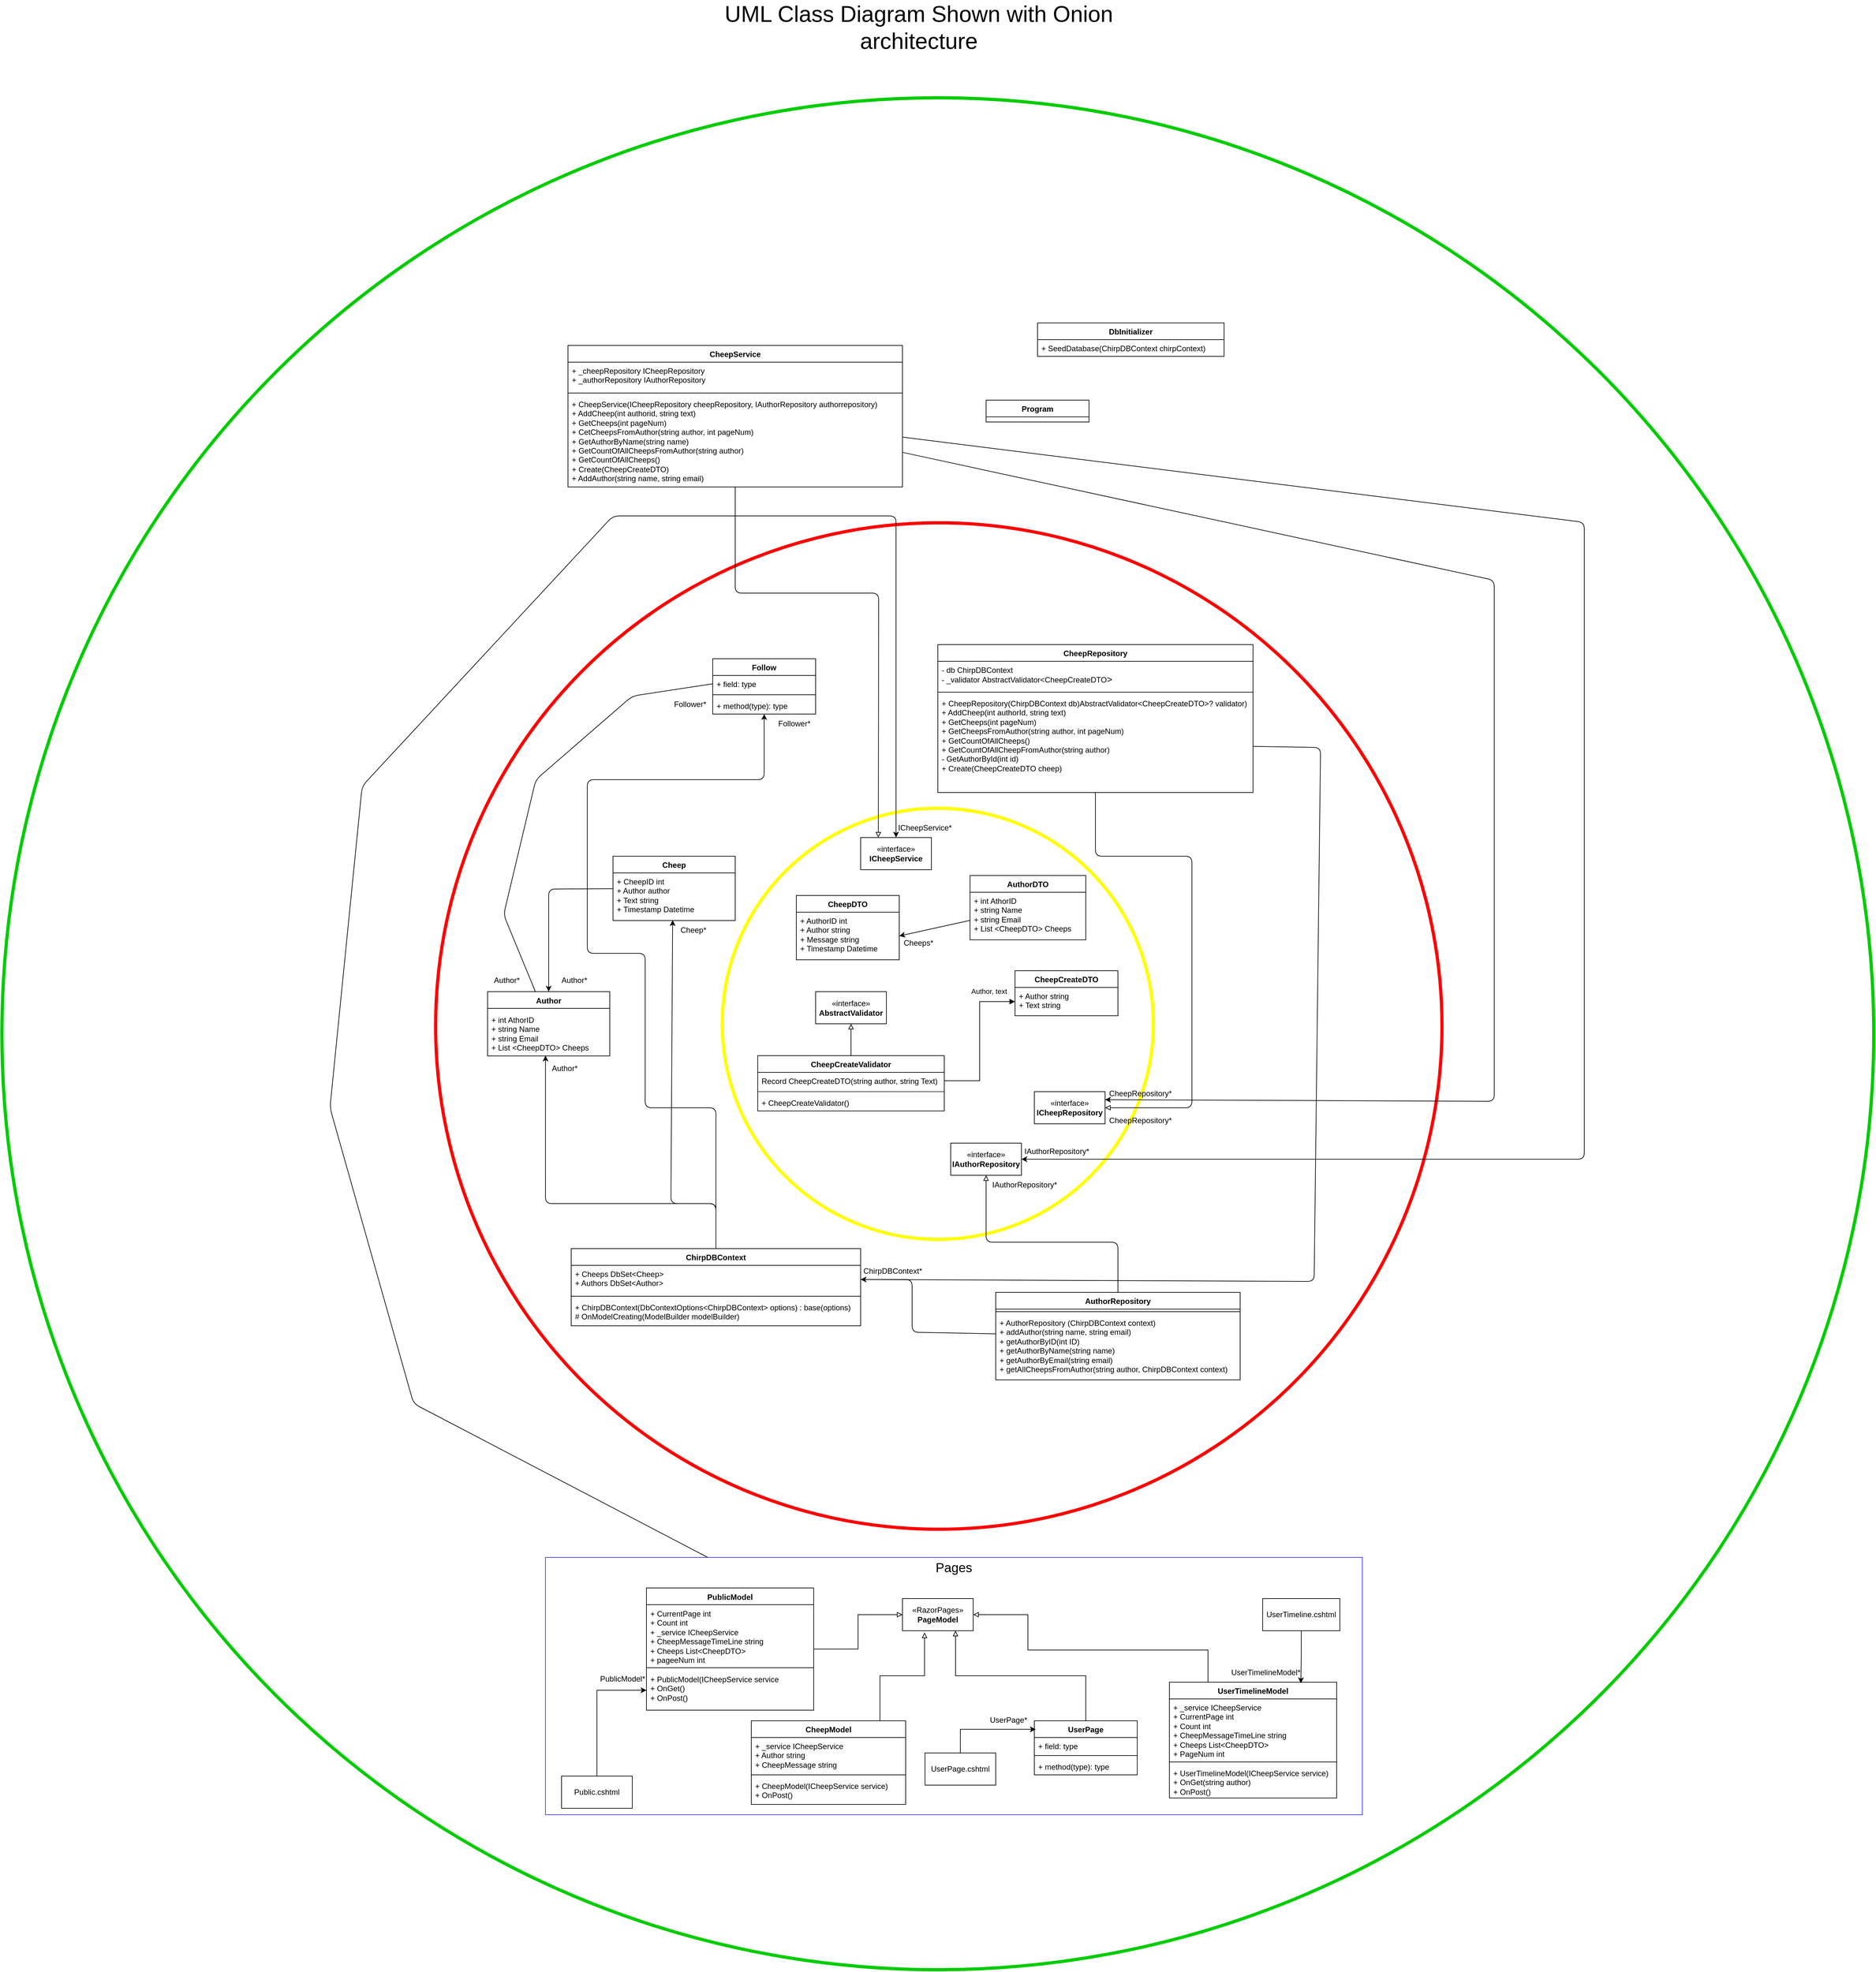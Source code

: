 <mxfile>
    <diagram id="IpP2WDs2np4hdh_sod9k" name="Page-1">
        <mxGraphModel dx="778" dy="3384" grid="1" gridSize="10" guides="1" tooltips="1" connect="1" arrows="1" fold="1" page="1" pageScale="1" pageWidth="850" pageHeight="1100" math="0" shadow="0">
            <root>
                <mxCell id="0"/>
                <mxCell id="1" parent="0"/>
                <mxCell id="123" value="" style="ellipse;whiteSpace=wrap;html=1;aspect=fixed;strokeColor=#00CC00;perimeterSpacing=7;strokeWidth=5;" vertex="1" parent="1">
                    <mxGeometry x="2810" y="-815" width="2910" height="2910" as="geometry"/>
                </mxCell>
                <mxCell id="124" value="" style="ellipse;whiteSpace=wrap;html=1;aspect=fixed;strokeColor=#FF0000;strokeWidth=5;" vertex="1" parent="1">
                    <mxGeometry x="3484.25" y="-154.25" width="1564.5" height="1564.5" as="geometry"/>
                </mxCell>
                <mxCell id="125" value="" style="ellipse;whiteSpace=wrap;html=1;aspect=fixed;strokeColor=#FFFF00;strokeWidth=5;" vertex="1" parent="1">
                    <mxGeometry x="3929.88" y="289.38" width="670.25" height="670.25" as="geometry"/>
                </mxCell>
                <mxCell id="126" value="CheepDTO&lt;br&gt;" style="swimlane;fontStyle=1;align=center;verticalAlign=top;childLayout=stackLayout;horizontal=1;startSize=26;horizontalStack=0;resizeParent=1;resizeParentMax=0;resizeLast=0;collapsible=1;marginBottom=0;whiteSpace=wrap;html=1;" vertex="1" parent="1">
                    <mxGeometry x="4045" y="425" width="160" height="100" as="geometry"/>
                </mxCell>
                <mxCell id="127" value="+ AuthorID int&lt;br&gt;+ Author string&lt;br&gt;+ Message string&lt;br&gt;+ Timestamp Datetime" style="text;strokeColor=none;fillColor=none;align=left;verticalAlign=top;spacingLeft=4;spacingRight=4;overflow=hidden;rotatable=0;points=[[0,0.5],[1,0.5]];portConstraint=eastwest;whiteSpace=wrap;html=1;" vertex="1" parent="126">
                    <mxGeometry y="26" width="160" height="74" as="geometry"/>
                </mxCell>
                <mxCell id="128" style="edgeStyle=none;html=1;entryX=1;entryY=0.5;entryDx=0;entryDy=0;fontColor=#080808;endArrow=classic;endFill=1;" edge="1" parent="1" source="129" target="127">
                    <mxGeometry relative="1" as="geometry"/>
                </mxCell>
                <mxCell id="129" value="AuthorDTO" style="swimlane;fontStyle=1;align=center;verticalAlign=top;childLayout=stackLayout;horizontal=1;startSize=26;horizontalStack=0;resizeParent=1;resizeParentMax=0;resizeLast=0;collapsible=1;marginBottom=0;whiteSpace=wrap;html=1;" vertex="1" parent="1">
                    <mxGeometry x="4315" y="394" width="180" height="100" as="geometry"/>
                </mxCell>
                <mxCell id="130" value="+ int AthorID&lt;br&gt;+ string Name&lt;br&gt;+ string Email&lt;br&gt;+ List &amp;lt;CheepDTO&amp;gt; Cheeps" style="text;strokeColor=none;fillColor=none;align=left;verticalAlign=top;spacingLeft=4;spacingRight=4;overflow=hidden;rotatable=0;points=[[0,0.5],[1,0.5]];portConstraint=eastwest;whiteSpace=wrap;html=1;" vertex="1" parent="129">
                    <mxGeometry y="26" width="180" height="74" as="geometry"/>
                </mxCell>
                <mxCell id="131" style="edgeStyle=none;html=1;entryX=0.5;entryY=1;entryDx=0;entryDy=0;fontColor=#080808;endArrow=block;endFill=0;" edge="1" parent="1" source="132" target="136">
                    <mxGeometry relative="1" as="geometry"/>
                </mxCell>
                <mxCell id="132" value="CheepCreateValidator&lt;br&gt;" style="swimlane;fontStyle=1;align=center;verticalAlign=top;childLayout=stackLayout;horizontal=1;startSize=26;horizontalStack=0;resizeParent=1;resizeParentMax=0;resizeLast=0;collapsible=1;marginBottom=0;whiteSpace=wrap;html=1;" vertex="1" parent="1">
                    <mxGeometry x="3985" y="674" width="290" height="86" as="geometry">
                        <mxRectangle x="2620" y="260" width="170" height="30" as="alternateBounds"/>
                    </mxGeometry>
                </mxCell>
                <mxCell id="133" value="Record CheepCreateDTO(string author, string Text)" style="text;align=left;verticalAlign=top;spacingLeft=4;spacingRight=4;overflow=hidden;rotatable=0;points=[[0,0.5],[1,0.5]];portConstraint=eastwest;whiteSpace=wrap;html=1;" vertex="1" parent="132">
                    <mxGeometry y="26" width="290" height="26" as="geometry"/>
                </mxCell>
                <mxCell id="134" value="" style="line;strokeWidth=1;fillColor=#eeeeee;align=left;verticalAlign=middle;spacingTop=-1;spacingLeft=3;spacingRight=3;rotatable=0;labelPosition=right;points=[];portConstraint=eastwest;strokeColor=#36393d;" vertex="1" parent="132">
                    <mxGeometry y="52" width="290" height="8" as="geometry"/>
                </mxCell>
                <mxCell id="135" value="+ CheepCreateValidator()" style="text;align=left;verticalAlign=top;spacingLeft=4;spacingRight=4;overflow=hidden;rotatable=0;points=[[0,0.5],[1,0.5]];portConstraint=eastwest;whiteSpace=wrap;html=1;" vertex="1" parent="132">
                    <mxGeometry y="60" width="290" height="26" as="geometry"/>
                </mxCell>
                <mxCell id="136" value="«interface»&lt;br&gt;&lt;b&gt;AbstractValidator&lt;/b&gt;" style="html=1;whiteSpace=wrap;" vertex="1" parent="1">
                    <mxGeometry x="4075" y="574.5" width="110" height="50" as="geometry"/>
                </mxCell>
                <mxCell id="137" value="CheepCreateDTO" style="swimlane;fontStyle=1;align=center;verticalAlign=top;childLayout=stackLayout;horizontal=1;startSize=26;horizontalStack=0;resizeParent=1;resizeParentMax=0;resizeLast=0;collapsible=1;marginBottom=0;whiteSpace=wrap;html=1;" vertex="1" parent="1">
                    <mxGeometry x="4385" y="542" width="160" height="70" as="geometry"/>
                </mxCell>
                <mxCell id="138" value="+ Author string&lt;br&gt;+ Text string" style="text;strokeColor=none;fillColor=none;align=left;verticalAlign=top;spacingLeft=4;spacingRight=4;overflow=hidden;rotatable=0;points=[[0,0.5],[1,0.5]];portConstraint=eastwest;whiteSpace=wrap;html=1;" vertex="1" parent="137">
                    <mxGeometry y="26" width="160" height="44" as="geometry"/>
                </mxCell>
                <mxCell id="139" value="«interface»&lt;br&gt;&lt;b&gt;ICheepRepository&lt;/b&gt;" style="html=1;whiteSpace=wrap;" vertex="1" parent="1">
                    <mxGeometry x="4415" y="730" width="110" height="50" as="geometry"/>
                </mxCell>
                <mxCell id="140" value="«interface»&lt;br&gt;&lt;b&gt;IAuthorRepository&lt;/b&gt;" style="html=1;whiteSpace=wrap;" vertex="1" parent="1">
                    <mxGeometry x="4285" y="810" width="110" height="50" as="geometry"/>
                </mxCell>
                <mxCell id="141" value="«interface»&lt;br&gt;&lt;b&gt;ICheepService&lt;/b&gt;" style="html=1;whiteSpace=wrap;" vertex="1" parent="1">
                    <mxGeometry x="4145" y="335" width="110" height="50" as="geometry"/>
                </mxCell>
                <mxCell id="142" value="" style="endArrow=block;endFill=1;html=1;edgeStyle=orthogonalEdgeStyle;align=left;verticalAlign=top;rounded=0;exitX=1;exitY=0.5;exitDx=0;exitDy=0;" edge="1" parent="1" source="133" target="138">
                    <mxGeometry x="-1" relative="1" as="geometry">
                        <mxPoint x="4265" y="664.62" as="sourcePoint"/>
                        <mxPoint x="4511.48" y="664.028" as="targetPoint"/>
                    </mxGeometry>
                </mxCell>
                <mxCell id="143" value="Author, text" style="edgeLabel;resizable=0;html=1;align=left;verticalAlign=bottom;" connectable="0" vertex="1" parent="142">
                    <mxGeometry x="-1" relative="1" as="geometry">
                        <mxPoint x="40" y="-131" as="offset"/>
                    </mxGeometry>
                </mxCell>
                <mxCell id="144" value="Cheeps*" style="text;html=1;strokeColor=none;fillColor=none;align=center;verticalAlign=middle;whiteSpace=wrap;rounded=0;" vertex="1" parent="1">
                    <mxGeometry x="4205" y="484" width="60" height="30" as="geometry"/>
                </mxCell>
                <mxCell id="145" style="edgeStyle=none;html=1;entryX=0;entryY=0.5;entryDx=0;entryDy=0;fontColor=#030303;endArrow=none;endFill=0;" edge="1" parent="1" source="146" target="168">
                    <mxGeometry relative="1" as="geometry">
                        <Array as="points">
                            <mxPoint x="3590" y="455"/>
                            <mxPoint x="3640" y="245"/>
                            <mxPoint x="3790" y="115"/>
                        </Array>
                    </mxGeometry>
                </mxCell>
                <mxCell id="146" value="Author" style="swimlane;fontStyle=1;align=center;verticalAlign=top;childLayout=stackLayout;horizontal=1;startSize=26;horizontalStack=0;resizeParent=1;resizeParentMax=0;resizeLast=0;collapsible=1;marginBottom=0;whiteSpace=wrap;html=1;" vertex="1" parent="1">
                    <mxGeometry x="3565" y="574.5" width="190" height="100" as="geometry"/>
                </mxCell>
                <mxCell id="147" style="edgeStyle=none;html=1;entryX=0.5;entryY=0;entryDx=0;entryDy=0;fontColor=#030303;endArrow=classic;endFill=1;" edge="1" parent="1" source="148" target="146">
                    <mxGeometry relative="1" as="geometry">
                        <Array as="points">
                            <mxPoint x="3660" y="415"/>
                        </Array>
                    </mxGeometry>
                </mxCell>
                <mxCell id="148" value="Cheep" style="swimlane;fontStyle=1;align=center;verticalAlign=top;childLayout=stackLayout;horizontal=1;startSize=26;horizontalStack=0;resizeParent=1;resizeParentMax=0;resizeLast=0;collapsible=1;marginBottom=0;whiteSpace=wrap;html=1;" vertex="1" parent="1">
                    <mxGeometry x="3760" y="364" width="190" height="100" as="geometry"/>
                </mxCell>
                <mxCell id="149" value="+ CheepID int&lt;br&gt;+ Author author&lt;br&gt;+ Text string&lt;br&gt;+ Timestamp Datetime" style="text;strokeColor=none;fillColor=none;align=left;verticalAlign=top;spacingLeft=4;spacingRight=4;overflow=hidden;rotatable=0;points=[[0,0.5],[1,0.5]];portConstraint=eastwest;whiteSpace=wrap;html=1;" vertex="1" parent="148">
                    <mxGeometry y="26" width="190" height="74" as="geometry"/>
                </mxCell>
                <mxCell id="150" style="edgeStyle=none;html=1;entryX=0.5;entryY=1;entryDx=0;entryDy=0;fontColor=#080808;endArrow=block;endFill=0;" edge="1" parent="1" source="152" target="140">
                    <mxGeometry relative="1" as="geometry">
                        <Array as="points">
                            <mxPoint x="4545" y="964"/>
                            <mxPoint x="4340" y="964"/>
                        </Array>
                    </mxGeometry>
                </mxCell>
                <mxCell id="151" style="edgeStyle=none;html=1;entryX=1;entryY=0.5;entryDx=0;entryDy=0;fontColor=#080808;endArrow=classic;endFill=1;" edge="1" parent="1" source="152" target="164">
                    <mxGeometry relative="1" as="geometry">
                        <Array as="points">
                            <mxPoint x="4225" y="1104"/>
                            <mxPoint x="4225" y="1022"/>
                        </Array>
                    </mxGeometry>
                </mxCell>
                <mxCell id="152" value="AuthorRepository" style="swimlane;fontStyle=1;align=center;verticalAlign=top;childLayout=stackLayout;horizontal=1;startSize=26;horizontalStack=0;resizeParent=1;resizeParentMax=0;resizeLast=0;collapsible=1;marginBottom=0;whiteSpace=wrap;html=1;" vertex="1" parent="1">
                    <mxGeometry x="4355" y="1042" width="380" height="136" as="geometry"/>
                </mxCell>
                <mxCell id="153" value="" style="line;strokeWidth=1;fillColor=none;align=left;verticalAlign=middle;spacingTop=-1;spacingLeft=3;spacingRight=3;rotatable=0;labelPosition=right;points=[];portConstraint=eastwest;strokeColor=inherit;" vertex="1" parent="152">
                    <mxGeometry y="26" width="380" height="8" as="geometry"/>
                </mxCell>
                <mxCell id="154" value="+ AuthorRepository (ChirpDBContext context)&lt;br&gt;+ addAuthor(string name, string email)&lt;br&gt;+ getAuthorByID(int ID)&lt;br&gt;+ getAuthorByName(string name)&lt;br&gt;+ getAuthorByEmail(string email)&lt;br&gt;+ getAllCheepsFromAuthor(string author, ChirpDBContext context)" style="text;strokeColor=none;fillColor=none;align=left;verticalAlign=top;spacingLeft=4;spacingRight=4;overflow=hidden;rotatable=0;points=[[0,0.5],[1,0.5]];portConstraint=eastwest;whiteSpace=wrap;html=1;" vertex="1" parent="152">
                    <mxGeometry y="34" width="380" height="102" as="geometry"/>
                </mxCell>
                <mxCell id="155" style="edgeStyle=none;html=1;entryX=1;entryY=0.5;entryDx=0;entryDy=0;fontColor=#080808;endArrow=block;endFill=0;" edge="1" parent="1" source="156" target="139">
                    <mxGeometry relative="1" as="geometry">
                        <Array as="points">
                            <mxPoint x="4510" y="364"/>
                            <mxPoint x="4660" y="364"/>
                            <mxPoint x="4660" y="755"/>
                        </Array>
                    </mxGeometry>
                </mxCell>
                <mxCell id="156" value="CheepRepository" style="swimlane;fontStyle=1;align=center;verticalAlign=top;childLayout=stackLayout;horizontal=1;startSize=26;horizontalStack=0;resizeParent=1;resizeParentMax=0;resizeLast=0;collapsible=1;marginBottom=0;whiteSpace=wrap;html=1;" vertex="1" parent="1">
                    <mxGeometry x="4265" y="35" width="490" height="230" as="geometry"/>
                </mxCell>
                <mxCell id="157" value="- db ChirpDBContext&lt;br&gt;- _validator&amp;nbsp;AbstractValidator&amp;lt;&lt;font style=&quot;font-size: 12px;&quot;&gt;CheepCreateDTO&lt;/font&gt;&lt;span style=&quot;font-family: Consolas, &amp;quot;Courier New&amp;quot;, monospace; font-size: 14px;&quot;&gt;&amp;gt;&lt;/span&gt;" style="text;strokeColor=none;fillColor=none;align=left;verticalAlign=top;spacingLeft=4;spacingRight=4;overflow=hidden;rotatable=0;points=[[0,0.5],[1,0.5]];portConstraint=eastwest;whiteSpace=wrap;html=1;" vertex="1" parent="156">
                    <mxGeometry y="26" width="490" height="44" as="geometry"/>
                </mxCell>
                <mxCell id="158" value="" style="line;strokeWidth=1;fillColor=none;align=left;verticalAlign=middle;spacingTop=-1;spacingLeft=3;spacingRight=3;rotatable=0;labelPosition=right;points=[];portConstraint=eastwest;strokeColor=inherit;" vertex="1" parent="156">
                    <mxGeometry y="70" width="490" height="8" as="geometry"/>
                </mxCell>
                <mxCell id="159" value="&lt;font style=&quot;font-size: 12px;&quot;&gt;+&amp;nbsp;CheepRepository(ChirpDBContext db)AbstractValidator&amp;lt;CheepCreateDTO&amp;gt;? validator)&lt;/font&gt;&lt;br&gt;+ AddCheep(int authorId, string text)&lt;br&gt;+ GetCheeps(int pageNum)&lt;br&gt;+ GetCheepsFromAuthor(string author, int pageNum)&lt;br&gt;+ GetCountOfAllCheeps()&lt;br&gt;+ GetCountOfAllCheepFromAuthor(string author)&lt;br&gt;- GetAuthorById(int id)&lt;br&gt;+ Create(CheepCreateDTO cheep)" style="text;strokeColor=none;fillColor=none;align=left;verticalAlign=top;spacingLeft=4;spacingRight=4;overflow=hidden;rotatable=0;points=[[0,0.5],[1,0.5]];portConstraint=eastwest;whiteSpace=wrap;html=1;" vertex="1" parent="156">
                    <mxGeometry y="78" width="490" height="152" as="geometry"/>
                </mxCell>
                <mxCell id="160" style="edgeStyle=none;html=1;entryX=0.474;entryY=0.939;entryDx=0;entryDy=0;entryPerimeter=0;fontColor=#080808;endArrow=classic;endFill=1;" edge="1" parent="1" source="163" target="171">
                    <mxGeometry relative="1" as="geometry">
                        <Array as="points">
                            <mxPoint x="3920" y="904"/>
                            <mxPoint x="3655" y="904"/>
                        </Array>
                    </mxGeometry>
                </mxCell>
                <mxCell id="161" style="edgeStyle=none;html=1;entryX=0.488;entryY=0.992;entryDx=0;entryDy=0;entryPerimeter=0;fontColor=#080808;endArrow=classic;endFill=1;" edge="1" parent="1" source="163" target="149">
                    <mxGeometry relative="1" as="geometry">
                        <Array as="points">
                            <mxPoint x="3920" y="904"/>
                            <mxPoint x="3850" y="904"/>
                        </Array>
                    </mxGeometry>
                </mxCell>
                <mxCell id="162" style="edgeStyle=none;html=1;fontColor=#030303;endArrow=classic;endFill=1;" edge="1" parent="1" source="163" target="170">
                    <mxGeometry relative="1" as="geometry">
                        <Array as="points">
                            <mxPoint x="3920" y="755"/>
                            <mxPoint x="3810" y="755"/>
                            <mxPoint x="3810" y="515"/>
                            <mxPoint x="3720" y="515"/>
                            <mxPoint x="3720" y="245"/>
                            <mxPoint x="3995" y="245"/>
                        </Array>
                    </mxGeometry>
                </mxCell>
                <mxCell id="163" value="ChirpDBContext" style="swimlane;fontStyle=1;align=center;verticalAlign=top;childLayout=stackLayout;horizontal=1;startSize=26;horizontalStack=0;resizeParent=1;resizeParentMax=0;resizeLast=0;collapsible=1;marginBottom=0;whiteSpace=wrap;html=1;" vertex="1" parent="1">
                    <mxGeometry x="3695" y="974" width="450" height="120" as="geometry"/>
                </mxCell>
                <mxCell id="164" value="+ Cheeps DbSet&amp;lt;Cheep&amp;gt;&lt;br&gt;+ Authors DbSet&amp;lt;Author&amp;gt;" style="text;strokeColor=none;fillColor=none;align=left;verticalAlign=top;spacingLeft=4;spacingRight=4;overflow=hidden;rotatable=0;points=[[0,0.5],[1,0.5]];portConstraint=eastwest;whiteSpace=wrap;html=1;" vertex="1" parent="163">
                    <mxGeometry y="26" width="450" height="44" as="geometry"/>
                </mxCell>
                <mxCell id="165" value="" style="line;strokeWidth=1;fillColor=none;align=left;verticalAlign=middle;spacingTop=-1;spacingLeft=3;spacingRight=3;rotatable=0;labelPosition=right;points=[];portConstraint=eastwest;strokeColor=inherit;" vertex="1" parent="163">
                    <mxGeometry y="70" width="450" height="8" as="geometry"/>
                </mxCell>
                <mxCell id="166" value="+ ChirpDBContext(DbContextOptions&amp;lt;ChirpDBContext&amp;gt; options) : base(options)&lt;br&gt;# OnModelCreating(ModelBuilder modelBuilder)" style="text;strokeColor=none;fillColor=none;align=left;verticalAlign=top;spacingLeft=4;spacingRight=4;overflow=hidden;rotatable=0;points=[[0,0.5],[1,0.5]];portConstraint=eastwest;whiteSpace=wrap;html=1;" vertex="1" parent="163">
                    <mxGeometry y="78" width="450" height="42" as="geometry"/>
                </mxCell>
                <mxCell id="167" value="Follow" style="swimlane;fontStyle=1;align=center;verticalAlign=top;childLayout=stackLayout;horizontal=1;startSize=26;horizontalStack=0;resizeParent=1;resizeParentMax=0;resizeLast=0;collapsible=1;marginBottom=0;whiteSpace=wrap;html=1;" vertex="1" parent="1">
                    <mxGeometry x="3915" y="57" width="160" height="86" as="geometry"/>
                </mxCell>
                <mxCell id="168" value="+ field: type" style="text;strokeColor=none;fillColor=none;align=left;verticalAlign=top;spacingLeft=4;spacingRight=4;overflow=hidden;rotatable=0;points=[[0,0.5],[1,0.5]];portConstraint=eastwest;whiteSpace=wrap;html=1;" vertex="1" parent="167">
                    <mxGeometry y="26" width="160" height="26" as="geometry"/>
                </mxCell>
                <mxCell id="169" value="" style="line;strokeWidth=1;fillColor=none;align=left;verticalAlign=middle;spacingTop=-1;spacingLeft=3;spacingRight=3;rotatable=0;labelPosition=right;points=[];portConstraint=eastwest;strokeColor=inherit;" vertex="1" parent="167">
                    <mxGeometry y="52" width="160" height="8" as="geometry"/>
                </mxCell>
                <mxCell id="170" value="+ method(type): type" style="text;strokeColor=none;fillColor=none;align=left;verticalAlign=top;spacingLeft=4;spacingRight=4;overflow=hidden;rotatable=0;points=[[0,0.5],[1,0.5]];portConstraint=eastwest;whiteSpace=wrap;html=1;" vertex="1" parent="167">
                    <mxGeometry y="60" width="160" height="26" as="geometry"/>
                </mxCell>
                <mxCell id="171" value="+ int AthorID&lt;br style=&quot;border-color: var(--border-color);&quot;&gt;+ string Name&lt;br style=&quot;border-color: var(--border-color);&quot;&gt;+ string Email&lt;br style=&quot;border-color: var(--border-color);&quot;&gt;+ List &amp;lt;CheepDTO&amp;gt; Cheeps" style="text;strokeColor=none;fillColor=none;align=left;verticalAlign=top;spacingLeft=4;spacingRight=4;overflow=hidden;rotatable=0;points=[[0,0.5],[1,0.5]];portConstraint=eastwest;whiteSpace=wrap;html=1;" vertex="1" parent="1">
                    <mxGeometry x="3565" y="604.5" width="190" height="74" as="geometry"/>
                </mxCell>
                <mxCell id="172" value="ChirpDBContext*" style="text;html=1;strokeColor=none;fillColor=none;align=center;verticalAlign=middle;whiteSpace=wrap;rounded=0;" vertex="1" parent="1">
                    <mxGeometry x="4165" y="994" width="60" height="30" as="geometry"/>
                </mxCell>
                <mxCell id="173" value="Author*" style="text;html=1;strokeColor=none;fillColor=none;align=center;verticalAlign=middle;whiteSpace=wrap;rounded=0;" vertex="1" parent="1">
                    <mxGeometry x="3655" y="678.5" width="60" height="30" as="geometry"/>
                </mxCell>
                <mxCell id="174" value="Cheep*" style="text;html=1;strokeColor=none;fillColor=none;align=center;verticalAlign=middle;whiteSpace=wrap;rounded=0;" vertex="1" parent="1">
                    <mxGeometry x="3855" y="464" width="60" height="30" as="geometry"/>
                </mxCell>
                <mxCell id="175" value="" style="rounded=0;whiteSpace=wrap;html=1;" vertex="1" parent="1">
                    <mxGeometry x="3655" y="1454" width="1270" height="400" as="geometry"/>
                </mxCell>
                <mxCell id="176" style="edgeStyle=none;html=1;entryX=0.5;entryY=0;entryDx=0;entryDy=0;fontColor=#030303;endArrow=classic;endFill=1;" edge="1" parent="1" source="177" target="141">
                    <mxGeometry relative="1" as="geometry">
                        <Array as="points">
                            <mxPoint x="3450" y="1215"/>
                            <mxPoint x="3320" y="755"/>
                            <mxPoint x="3370" y="255"/>
                            <mxPoint x="3760" y="-165"/>
                            <mxPoint x="4200" y="-165"/>
                        </Array>
                    </mxGeometry>
                </mxCell>
                <mxCell id="177" value="" style="rounded=0;whiteSpace=wrap;html=1;strokeColor=#3333FF;" vertex="1" parent="1">
                    <mxGeometry x="3655" y="1454" width="1270" height="400" as="geometry"/>
                </mxCell>
                <mxCell id="178" value="&lt;font style=&quot;font-size: 20px;&quot;&gt;Pages&lt;/font&gt;" style="text;html=1;strokeColor=none;fillColor=none;align=center;verticalAlign=middle;whiteSpace=wrap;rounded=0;" vertex="1" parent="1">
                    <mxGeometry x="4260" y="1454" width="60" height="30" as="geometry"/>
                </mxCell>
                <mxCell id="179" style="edgeStyle=orthogonalEdgeStyle;rounded=0;orthogonalLoop=1;jettySize=auto;html=1;entryX=0;entryY=0.5;entryDx=0;entryDy=0;" edge="1" parent="1" source="180" target="203">
                    <mxGeometry relative="1" as="geometry"/>
                </mxCell>
                <mxCell id="180" value="Public.cshtml" style="html=1;whiteSpace=wrap;" vertex="1" parent="1">
                    <mxGeometry x="3680" y="1794" width="110" height="50" as="geometry"/>
                </mxCell>
                <mxCell id="181" value="UserPage.cshtml" style="html=1;whiteSpace=wrap;" vertex="1" parent="1">
                    <mxGeometry x="4245" y="1758" width="110" height="50" as="geometry"/>
                </mxCell>
                <mxCell id="182" value="UserTimeline.cshtml" style="html=1;whiteSpace=wrap;" vertex="1" parent="1">
                    <mxGeometry x="4770" y="1518" width="120" height="50" as="geometry"/>
                </mxCell>
                <mxCell id="183" value="CheepModel" style="swimlane;fontStyle=1;align=center;verticalAlign=top;childLayout=stackLayout;horizontal=1;startSize=26;horizontalStack=0;resizeParent=1;resizeParentMax=0;resizeLast=0;collapsible=1;marginBottom=0;whiteSpace=wrap;html=1;" vertex="1" parent="1">
                    <mxGeometry x="3975" y="1708" width="240" height="130" as="geometry"/>
                </mxCell>
                <mxCell id="184" value="+ _service ICheepService&lt;br&gt;+ Author string&lt;br&gt;+ CheepMessage string" style="text;strokeColor=none;fillColor=none;align=left;verticalAlign=top;spacingLeft=4;spacingRight=4;overflow=hidden;rotatable=0;points=[[0,0.5],[1,0.5]];portConstraint=eastwest;whiteSpace=wrap;html=1;" vertex="1" parent="183">
                    <mxGeometry y="26" width="240" height="54" as="geometry"/>
                </mxCell>
                <mxCell id="185" value="" style="line;strokeWidth=1;fillColor=none;align=left;verticalAlign=middle;spacingTop=-1;spacingLeft=3;spacingRight=3;rotatable=0;labelPosition=right;points=[];portConstraint=eastwest;strokeColor=inherit;" vertex="1" parent="183">
                    <mxGeometry y="80" width="240" height="8" as="geometry"/>
                </mxCell>
                <mxCell id="186" value="+ CheepModel(ICheepService service)&lt;br&gt;+ OnPost()" style="text;strokeColor=none;fillColor=none;align=left;verticalAlign=top;spacingLeft=4;spacingRight=4;overflow=hidden;rotatable=0;points=[[0,0.5],[1,0.5]];portConstraint=eastwest;whiteSpace=wrap;html=1;" vertex="1" parent="183">
                    <mxGeometry y="88" width="240" height="42" as="geometry"/>
                </mxCell>
                <mxCell id="187" style="edgeStyle=orthogonalEdgeStyle;rounded=0;orthogonalLoop=1;jettySize=auto;html=1;entryX=0.75;entryY=1;entryDx=0;entryDy=0;endArrow=block;endFill=0;" edge="1" parent="1" source="188" target="197">
                    <mxGeometry relative="1" as="geometry">
                        <Array as="points">
                            <mxPoint x="4495" y="1638"/>
                            <mxPoint x="4293" y="1638"/>
                        </Array>
                    </mxGeometry>
                </mxCell>
                <mxCell id="188" value="UserPage" style="swimlane;fontStyle=1;align=center;verticalAlign=top;childLayout=stackLayout;horizontal=1;startSize=26;horizontalStack=0;resizeParent=1;resizeParentMax=0;resizeLast=0;collapsible=1;marginBottom=0;whiteSpace=wrap;html=1;" vertex="1" parent="1">
                    <mxGeometry x="4415" y="1708" width="160" height="84" as="geometry"/>
                </mxCell>
                <mxCell id="189" value="+ field: type" style="text;strokeColor=none;fillColor=none;align=left;verticalAlign=top;spacingLeft=4;spacingRight=4;overflow=hidden;rotatable=0;points=[[0,0.5],[1,0.5]];portConstraint=eastwest;whiteSpace=wrap;html=1;" vertex="1" parent="188">
                    <mxGeometry y="26" width="160" height="24" as="geometry"/>
                </mxCell>
                <mxCell id="190" value="" style="line;strokeWidth=1;fillColor=none;align=left;verticalAlign=middle;spacingTop=-1;spacingLeft=3;spacingRight=3;rotatable=0;labelPosition=right;points=[];portConstraint=eastwest;strokeColor=inherit;" vertex="1" parent="188">
                    <mxGeometry y="50" width="160" height="8" as="geometry"/>
                </mxCell>
                <mxCell id="191" value="+ method(type): type" style="text;strokeColor=none;fillColor=none;align=left;verticalAlign=top;spacingLeft=4;spacingRight=4;overflow=hidden;rotatable=0;points=[[0,0.5],[1,0.5]];portConstraint=eastwest;whiteSpace=wrap;html=1;" vertex="1" parent="188">
                    <mxGeometry y="58" width="160" height="26" as="geometry"/>
                </mxCell>
                <mxCell id="192" style="edgeStyle=orthogonalEdgeStyle;rounded=0;orthogonalLoop=1;jettySize=auto;html=1;entryX=1;entryY=0.5;entryDx=0;entryDy=0;endArrow=block;endFill=0;" edge="1" parent="1" source="193" target="197">
                    <mxGeometry relative="1" as="geometry">
                        <Array as="points">
                            <mxPoint x="4685" y="1598"/>
                            <mxPoint x="4405" y="1598"/>
                            <mxPoint x="4405" y="1543"/>
                        </Array>
                    </mxGeometry>
                </mxCell>
                <mxCell id="193" value="UserTimelineModel" style="swimlane;fontStyle=1;align=center;verticalAlign=top;childLayout=stackLayout;horizontal=1;startSize=26;horizontalStack=0;resizeParent=1;resizeParentMax=0;resizeLast=0;collapsible=1;marginBottom=0;whiteSpace=wrap;html=1;" vertex="1" parent="1">
                    <mxGeometry x="4625" y="1648" width="260" height="180" as="geometry"/>
                </mxCell>
                <mxCell id="194" value="+ _service ICheepService&lt;br&gt;+ CurrentPage int&lt;br&gt;+ Count int&lt;br&gt;+ CheepMessageTimeLine string&lt;br&gt;+ Cheeps List&amp;lt;CheepDTO&amp;gt;&lt;br&gt;+ PageNum int" style="text;strokeColor=none;fillColor=none;align=left;verticalAlign=top;spacingLeft=4;spacingRight=4;overflow=hidden;rotatable=0;points=[[0,0.5],[1,0.5]];portConstraint=eastwest;whiteSpace=wrap;html=1;" vertex="1" parent="193">
                    <mxGeometry y="26" width="260" height="94" as="geometry"/>
                </mxCell>
                <mxCell id="195" value="" style="line;strokeWidth=1;fillColor=none;align=left;verticalAlign=middle;spacingTop=-1;spacingLeft=3;spacingRight=3;rotatable=0;labelPosition=right;points=[];portConstraint=eastwest;strokeColor=inherit;" vertex="1" parent="193">
                    <mxGeometry y="120" width="260" height="8" as="geometry"/>
                </mxCell>
                <mxCell id="196" value="+ UserTimelineModel(ICheepService service)&lt;br&gt;+ OnGet(string author)&lt;br&gt;+ OnPost()" style="text;strokeColor=none;fillColor=none;align=left;verticalAlign=top;spacingLeft=4;spacingRight=4;overflow=hidden;rotatable=0;points=[[0,0.5],[1,0.5]];portConstraint=eastwest;whiteSpace=wrap;html=1;" vertex="1" parent="193">
                    <mxGeometry y="128" width="260" height="52" as="geometry"/>
                </mxCell>
                <mxCell id="197" value="«RazorPages»&lt;br&gt;&lt;b&gt;PageModel&lt;/b&gt;" style="html=1;whiteSpace=wrap;" vertex="1" parent="1">
                    <mxGeometry x="4210" y="1518" width="110" height="50" as="geometry"/>
                </mxCell>
                <mxCell id="198" value="PublicModel*" style="text;html=1;strokeColor=none;fillColor=none;align=center;verticalAlign=middle;whiteSpace=wrap;rounded=0;" vertex="1" parent="1">
                    <mxGeometry x="3745" y="1628" width="60" height="30" as="geometry"/>
                </mxCell>
                <mxCell id="199" style="edgeStyle=orthogonalEdgeStyle;rounded=0;orthogonalLoop=1;jettySize=auto;html=1;entryX=0;entryY=0.5;entryDx=0;entryDy=0;endArrow=block;endFill=0;" edge="1" parent="1" source="200" target="197">
                    <mxGeometry relative="1" as="geometry"/>
                </mxCell>
                <mxCell id="200" value="PublicModel" style="swimlane;fontStyle=1;align=center;verticalAlign=top;childLayout=stackLayout;horizontal=1;startSize=26;horizontalStack=0;resizeParent=1;resizeParentMax=0;resizeLast=0;collapsible=1;marginBottom=0;whiteSpace=wrap;html=1;" vertex="1" parent="1">
                    <mxGeometry x="3812" y="1501.5" width="260" height="190" as="geometry"/>
                </mxCell>
                <mxCell id="201" value="+ CurrentPage int&lt;br&gt;+ Count int&lt;br&gt;+ _service ICheepService&lt;br&gt;+ CheepMessageTimeLine string&lt;br&gt;+ Cheeps List&amp;lt;CheepDTO&amp;gt;&lt;br&gt;+ pageeNum int" style="text;strokeColor=none;fillColor=none;align=left;verticalAlign=top;spacingLeft=4;spacingRight=4;overflow=hidden;rotatable=0;points=[[0,0.5],[1,0.5]];portConstraint=eastwest;whiteSpace=wrap;html=1;" vertex="1" parent="200">
                    <mxGeometry y="26" width="260" height="94" as="geometry"/>
                </mxCell>
                <mxCell id="202" value="" style="line;strokeWidth=1;fillColor=none;align=left;verticalAlign=middle;spacingTop=-1;spacingLeft=3;spacingRight=3;rotatable=0;labelPosition=right;points=[];portConstraint=eastwest;strokeColor=inherit;" vertex="1" parent="200">
                    <mxGeometry y="120" width="260" height="8" as="geometry"/>
                </mxCell>
                <mxCell id="203" value="+ PublicModel(ICheepService service&lt;br&gt;+ OnGet()&lt;br&gt;+ OnPost()" style="text;strokeColor=none;fillColor=none;align=left;verticalAlign=top;spacingLeft=4;spacingRight=4;overflow=hidden;rotatable=0;points=[[0,0.5],[1,0.5]];portConstraint=eastwest;whiteSpace=wrap;html=1;" vertex="1" parent="200">
                    <mxGeometry y="128" width="260" height="62" as="geometry"/>
                </mxCell>
                <mxCell id="204" style="edgeStyle=orthogonalEdgeStyle;rounded=0;orthogonalLoop=1;jettySize=auto;html=1;entryX=0.014;entryY=0.158;entryDx=0;entryDy=0;entryPerimeter=0;" edge="1" parent="1" source="181" target="188">
                    <mxGeometry relative="1" as="geometry">
                        <Array as="points">
                            <mxPoint x="4300" y="1721"/>
                        </Array>
                    </mxGeometry>
                </mxCell>
                <mxCell id="205" value="UserPage*" style="text;html=1;strokeColor=none;fillColor=none;align=center;verticalAlign=middle;whiteSpace=wrap;rounded=0;" vertex="1" parent="1">
                    <mxGeometry x="4345" y="1692" width="60" height="30" as="geometry"/>
                </mxCell>
                <mxCell id="206" style="edgeStyle=orthogonalEdgeStyle;rounded=0;orthogonalLoop=1;jettySize=auto;html=1;entryX=0.312;entryY=1.057;entryDx=0;entryDy=0;entryPerimeter=0;endArrow=block;endFill=0;" edge="1" parent="1" source="183" target="197">
                    <mxGeometry relative="1" as="geometry">
                        <Array as="points">
                            <mxPoint x="4175" y="1638"/>
                            <mxPoint x="4244" y="1638"/>
                        </Array>
                    </mxGeometry>
                </mxCell>
                <mxCell id="207" style="edgeStyle=orthogonalEdgeStyle;rounded=0;orthogonalLoop=1;jettySize=auto;html=1;entryX=0.786;entryY=0.009;entryDx=0;entryDy=0;entryPerimeter=0;" edge="1" parent="1" source="182" target="193">
                    <mxGeometry relative="1" as="geometry"/>
                </mxCell>
                <mxCell id="208" value="UserTimelineModel*" style="text;html=1;strokeColor=none;fillColor=none;align=center;verticalAlign=middle;whiteSpace=wrap;rounded=0;" vertex="1" parent="1">
                    <mxGeometry x="4745" y="1618" width="60" height="30" as="geometry"/>
                </mxCell>
                <mxCell id="209" value="Author*" style="text;html=1;strokeColor=none;fillColor=none;align=center;verticalAlign=middle;whiteSpace=wrap;rounded=0;" vertex="1" parent="1">
                    <mxGeometry x="3670" y="542" width="60" height="30" as="geometry"/>
                </mxCell>
                <mxCell id="210" value="Follower*" style="text;html=1;strokeColor=none;fillColor=none;align=center;verticalAlign=middle;whiteSpace=wrap;rounded=0;" vertex="1" parent="1">
                    <mxGeometry x="4012" y="143" width="60" height="30" as="geometry"/>
                </mxCell>
                <mxCell id="211" value="Follower*" style="text;html=1;strokeColor=none;fillColor=none;align=center;verticalAlign=middle;whiteSpace=wrap;rounded=0;" vertex="1" parent="1">
                    <mxGeometry x="3850" y="113" width="60" height="30" as="geometry"/>
                </mxCell>
                <mxCell id="212" value="Author*" style="text;html=1;strokeColor=none;fillColor=none;align=center;verticalAlign=middle;whiteSpace=wrap;rounded=0;" vertex="1" parent="1">
                    <mxGeometry x="3565" y="542" width="60" height="30" as="geometry"/>
                </mxCell>
                <mxCell id="213" style="edgeStyle=none;html=1;entryX=1;entryY=0.5;entryDx=0;entryDy=0;fontColor=#030303;endArrow=none;endFill=0;" edge="1" parent="1" source="159" target="164">
                    <mxGeometry relative="1" as="geometry">
                        <Array as="points">
                            <mxPoint x="4860" y="195"/>
                            <mxPoint x="4850" y="1025"/>
                        </Array>
                    </mxGeometry>
                </mxCell>
                <mxCell id="214" value="IAuthorRepository*" style="text;html=1;strokeColor=none;fillColor=none;align=center;verticalAlign=middle;whiteSpace=wrap;rounded=0;" vertex="1" parent="1">
                    <mxGeometry x="4370" y="860" width="60" height="30" as="geometry"/>
                </mxCell>
                <mxCell id="215" value="CheepRepository*" style="text;html=1;strokeColor=none;fillColor=none;align=center;verticalAlign=middle;whiteSpace=wrap;rounded=0;" vertex="1" parent="1">
                    <mxGeometry x="4550" y="760" width="60" height="30" as="geometry"/>
                </mxCell>
                <mxCell id="216" value="DbInitializer" style="swimlane;fontStyle=1;align=center;verticalAlign=top;childLayout=stackLayout;horizontal=1;startSize=26;horizontalStack=0;resizeParent=1;resizeParentMax=0;resizeLast=0;collapsible=1;marginBottom=0;whiteSpace=wrap;html=1;" vertex="1" parent="1">
                    <mxGeometry x="4420" y="-465" width="290" height="52" as="geometry"/>
                </mxCell>
                <mxCell id="217" value="+ SeedDatabase(ChirpDBContext chirpContext)" style="text;strokeColor=none;fillColor=none;align=left;verticalAlign=top;spacingLeft=4;spacingRight=4;overflow=hidden;rotatable=0;points=[[0,0.5],[1,0.5]];portConstraint=eastwest;whiteSpace=wrap;html=1;" vertex="1" parent="216">
                    <mxGeometry y="26" width="290" height="26" as="geometry"/>
                </mxCell>
                <mxCell id="218" style="edgeStyle=none;html=1;entryX=0.25;entryY=0;entryDx=0;entryDy=0;fontColor=#030303;endArrow=block;endFill=0;" edge="1" parent="1" source="221" target="141">
                    <mxGeometry relative="1" as="geometry">
                        <Array as="points">
                            <mxPoint x="3950" y="-45"/>
                            <mxPoint x="4173" y="-45"/>
                        </Array>
                    </mxGeometry>
                </mxCell>
                <mxCell id="219" style="edgeStyle=none;html=1;entryX=1;entryY=0.25;entryDx=0;entryDy=0;fontColor=#030303;endArrow=classic;endFill=1;" edge="1" parent="1" source="221" target="139">
                    <mxGeometry relative="1" as="geometry">
                        <Array as="points">
                            <mxPoint x="5130" y="-65"/>
                            <mxPoint x="5130" y="745"/>
                        </Array>
                    </mxGeometry>
                </mxCell>
                <mxCell id="220" style="edgeStyle=none;html=1;entryX=1;entryY=0.5;entryDx=0;entryDy=0;fontColor=#030303;endArrow=classic;endFill=1;" edge="1" parent="1" source="221" target="140">
                    <mxGeometry relative="1" as="geometry">
                        <Array as="points">
                            <mxPoint x="5270" y="-155"/>
                            <mxPoint x="5270" y="835"/>
                        </Array>
                    </mxGeometry>
                </mxCell>
                <mxCell id="221" value="CheepService" style="swimlane;fontStyle=1;align=center;verticalAlign=top;childLayout=stackLayout;horizontal=1;startSize=26;horizontalStack=0;resizeParent=1;resizeParentMax=0;resizeLast=0;collapsible=1;marginBottom=0;whiteSpace=wrap;html=1;" vertex="1" parent="1">
                    <mxGeometry x="3690" y="-430" width="520" height="220" as="geometry"/>
                </mxCell>
                <mxCell id="222" value="+ _cheepRepository ICheepRepository&lt;br&gt;+ _authorRepository IAuthorRepository" style="text;strokeColor=none;fillColor=none;align=left;verticalAlign=top;spacingLeft=4;spacingRight=4;overflow=hidden;rotatable=0;points=[[0,0.5],[1,0.5]];portConstraint=eastwest;whiteSpace=wrap;html=1;" vertex="1" parent="221">
                    <mxGeometry y="26" width="520" height="44" as="geometry"/>
                </mxCell>
                <mxCell id="223" value="" style="line;strokeWidth=1;fillColor=none;align=left;verticalAlign=middle;spacingTop=-1;spacingLeft=3;spacingRight=3;rotatable=0;labelPosition=right;points=[];portConstraint=eastwest;strokeColor=inherit;" vertex="1" parent="221">
                    <mxGeometry y="70" width="520" height="8" as="geometry"/>
                </mxCell>
                <mxCell id="224" value="+ CheepService(ICheepRepository cheepRepository, IAuthorRepository authorrepository)&lt;br&gt;+ AddCheep(int authorid, string text)&lt;br&gt;+ GetCheeps(int pageNum)&lt;br&gt;+ CetCheepsFromAuthor(string author, int pageNum)&lt;br&gt;+ GetAuthorByName(string name)&lt;br&gt;+ GetCountOfAllCheepsFromAuthor(string author)&lt;br&gt;+ GetCountOfAllCheeps()&lt;br&gt;+ Create(CheepCreateDTO)&lt;br&gt;+ AddAuthor(string name, string email)" style="text;strokeColor=none;fillColor=none;align=left;verticalAlign=top;spacingLeft=4;spacingRight=4;overflow=hidden;rotatable=0;points=[[0,0.5],[1,0.5]];portConstraint=eastwest;whiteSpace=wrap;html=1;" vertex="1" parent="221">
                    <mxGeometry y="78" width="520" height="142" as="geometry"/>
                </mxCell>
                <mxCell id="225" value="Program" style="swimlane;fontStyle=1;align=center;verticalAlign=top;childLayout=stackLayout;horizontal=1;startSize=26;horizontalStack=0;resizeParent=1;resizeParentMax=0;resizeLast=0;collapsible=1;marginBottom=0;whiteSpace=wrap;html=1;" vertex="1" parent="1">
                    <mxGeometry x="4340" y="-345" width="160" height="34" as="geometry"/>
                </mxCell>
                <mxCell id="226" value="ICheepService*" style="text;html=1;strokeColor=none;fillColor=none;align=center;verticalAlign=middle;whiteSpace=wrap;rounded=0;" vertex="1" parent="1">
                    <mxGeometry x="4215" y="305" width="60" height="30" as="geometry"/>
                </mxCell>
                <mxCell id="227" value="CheepRepository*" style="text;html=1;strokeColor=none;fillColor=none;align=center;verticalAlign=middle;whiteSpace=wrap;rounded=0;" vertex="1" parent="1">
                    <mxGeometry x="4550" y="718" width="60" height="30" as="geometry"/>
                </mxCell>
                <mxCell id="228" value="IAuthorRepository*" style="text;html=1;strokeColor=none;fillColor=none;align=center;verticalAlign=middle;whiteSpace=wrap;rounded=0;" vertex="1" parent="1">
                    <mxGeometry x="4420" y="808" width="60" height="30" as="geometry"/>
                </mxCell>
                <mxCell id="229" value="&lt;font style=&quot;font-size: 35px;&quot;&gt;UML Class Diagram Shown with Onion architecture&lt;/font&gt;" style="text;html=1;strokeColor=none;fillColor=none;align=center;verticalAlign=middle;whiteSpace=wrap;rounded=0;" vertex="1" parent="1">
                    <mxGeometry x="3927.5" y="-940" width="615" height="30" as="geometry"/>
                </mxCell>
            </root>
        </mxGraphModel>
    </diagram>
</mxfile>